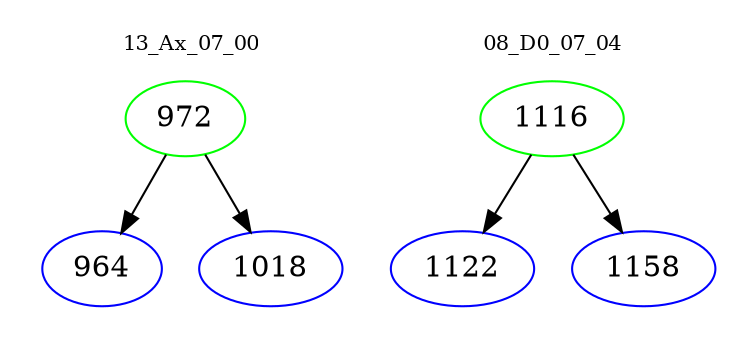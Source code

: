 digraph{
subgraph cluster_0 {
color = white
label = "13_Ax_07_00";
fontsize=10;
T0_972 [label="972", color="green"]
T0_972 -> T0_964 [color="black"]
T0_964 [label="964", color="blue"]
T0_972 -> T0_1018 [color="black"]
T0_1018 [label="1018", color="blue"]
}
subgraph cluster_1 {
color = white
label = "08_D0_07_04";
fontsize=10;
T1_1116 [label="1116", color="green"]
T1_1116 -> T1_1122 [color="black"]
T1_1122 [label="1122", color="blue"]
T1_1116 -> T1_1158 [color="black"]
T1_1158 [label="1158", color="blue"]
}
}
